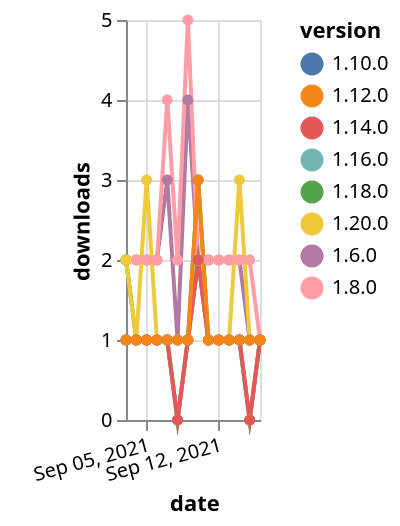 {"$schema": "https://vega.github.io/schema/vega-lite/v5.json", "description": "A simple bar chart with embedded data.", "data": {"values": [{"date": "2021-09-03", "total": 2360, "delta": 2, "version": "1.6.0"}, {"date": "2021-09-04", "total": 2362, "delta": 2, "version": "1.6.0"}, {"date": "2021-09-05", "total": 2364, "delta": 2, "version": "1.6.0"}, {"date": "2021-09-06", "total": 2366, "delta": 2, "version": "1.6.0"}, {"date": "2021-09-07", "total": 2369, "delta": 3, "version": "1.6.0"}, {"date": "2021-09-08", "total": 2370, "delta": 1, "version": "1.6.0"}, {"date": "2021-09-09", "total": 2374, "delta": 4, "version": "1.6.0"}, {"date": "2021-09-10", "total": 2376, "delta": 2, "version": "1.6.0"}, {"date": "2021-09-11", "total": 2378, "delta": 2, "version": "1.6.0"}, {"date": "2021-09-12", "total": 2380, "delta": 2, "version": "1.6.0"}, {"date": "2021-09-13", "total": 2382, "delta": 2, "version": "1.6.0"}, {"date": "2021-09-14", "total": 2384, "delta": 2, "version": "1.6.0"}, {"date": "2021-09-15", "total": 2385, "delta": 1, "version": "1.6.0"}, {"date": "2021-09-16", "total": 2386, "delta": 1, "version": "1.6.0"}, {"date": "2021-09-03", "total": 200, "delta": 2, "version": "1.18.0"}, {"date": "2021-09-04", "total": 201, "delta": 1, "version": "1.18.0"}, {"date": "2021-09-05", "total": 202, "delta": 1, "version": "1.18.0"}, {"date": "2021-09-06", "total": 203, "delta": 1, "version": "1.18.0"}, {"date": "2021-09-07", "total": 204, "delta": 1, "version": "1.18.0"}, {"date": "2021-09-08", "total": 204, "delta": 0, "version": "1.18.0"}, {"date": "2021-09-09", "total": 205, "delta": 1, "version": "1.18.0"}, {"date": "2021-09-10", "total": 208, "delta": 3, "version": "1.18.0"}, {"date": "2021-09-11", "total": 209, "delta": 1, "version": "1.18.0"}, {"date": "2021-09-12", "total": 210, "delta": 1, "version": "1.18.0"}, {"date": "2021-09-13", "total": 211, "delta": 1, "version": "1.18.0"}, {"date": "2021-09-14", "total": 212, "delta": 1, "version": "1.18.0"}, {"date": "2021-09-15", "total": 212, "delta": 0, "version": "1.18.0"}, {"date": "2021-09-16", "total": 213, "delta": 1, "version": "1.18.0"}, {"date": "2021-09-03", "total": 2583, "delta": 2, "version": "1.8.0"}, {"date": "2021-09-04", "total": 2585, "delta": 2, "version": "1.8.0"}, {"date": "2021-09-05", "total": 2587, "delta": 2, "version": "1.8.0"}, {"date": "2021-09-06", "total": 2589, "delta": 2, "version": "1.8.0"}, {"date": "2021-09-07", "total": 2593, "delta": 4, "version": "1.8.0"}, {"date": "2021-09-08", "total": 2595, "delta": 2, "version": "1.8.0"}, {"date": "2021-09-09", "total": 2600, "delta": 5, "version": "1.8.0"}, {"date": "2021-09-10", "total": 2602, "delta": 2, "version": "1.8.0"}, {"date": "2021-09-11", "total": 2604, "delta": 2, "version": "1.8.0"}, {"date": "2021-09-12", "total": 2606, "delta": 2, "version": "1.8.0"}, {"date": "2021-09-13", "total": 2608, "delta": 2, "version": "1.8.0"}, {"date": "2021-09-14", "total": 2610, "delta": 2, "version": "1.8.0"}, {"date": "2021-09-15", "total": 2612, "delta": 2, "version": "1.8.0"}, {"date": "2021-09-16", "total": 2613, "delta": 1, "version": "1.8.0"}, {"date": "2021-09-03", "total": 261, "delta": 1, "version": "1.10.0"}, {"date": "2021-09-04", "total": 262, "delta": 1, "version": "1.10.0"}, {"date": "2021-09-05", "total": 263, "delta": 1, "version": "1.10.0"}, {"date": "2021-09-06", "total": 264, "delta": 1, "version": "1.10.0"}, {"date": "2021-09-07", "total": 265, "delta": 1, "version": "1.10.0"}, {"date": "2021-09-08", "total": 266, "delta": 1, "version": "1.10.0"}, {"date": "2021-09-09", "total": 267, "delta": 1, "version": "1.10.0"}, {"date": "2021-09-10", "total": 269, "delta": 2, "version": "1.10.0"}, {"date": "2021-09-11", "total": 270, "delta": 1, "version": "1.10.0"}, {"date": "2021-09-12", "total": 271, "delta": 1, "version": "1.10.0"}, {"date": "2021-09-13", "total": 272, "delta": 1, "version": "1.10.0"}, {"date": "2021-09-14", "total": 273, "delta": 1, "version": "1.10.0"}, {"date": "2021-09-15", "total": 274, "delta": 1, "version": "1.10.0"}, {"date": "2021-09-16", "total": 275, "delta": 1, "version": "1.10.0"}, {"date": "2021-09-03", "total": 128, "delta": 2, "version": "1.20.0"}, {"date": "2021-09-04", "total": 129, "delta": 1, "version": "1.20.0"}, {"date": "2021-09-05", "total": 132, "delta": 3, "version": "1.20.0"}, {"date": "2021-09-06", "total": 133, "delta": 1, "version": "1.20.0"}, {"date": "2021-09-07", "total": 134, "delta": 1, "version": "1.20.0"}, {"date": "2021-09-08", "total": 135, "delta": 1, "version": "1.20.0"}, {"date": "2021-09-09", "total": 136, "delta": 1, "version": "1.20.0"}, {"date": "2021-09-10", "total": 138, "delta": 2, "version": "1.20.0"}, {"date": "2021-09-11", "total": 139, "delta": 1, "version": "1.20.0"}, {"date": "2021-09-12", "total": 140, "delta": 1, "version": "1.20.0"}, {"date": "2021-09-13", "total": 141, "delta": 1, "version": "1.20.0"}, {"date": "2021-09-14", "total": 144, "delta": 3, "version": "1.20.0"}, {"date": "2021-09-15", "total": 145, "delta": 1, "version": "1.20.0"}, {"date": "2021-09-16", "total": 146, "delta": 1, "version": "1.20.0"}, {"date": "2021-09-03", "total": 177, "delta": 1, "version": "1.16.0"}, {"date": "2021-09-04", "total": 178, "delta": 1, "version": "1.16.0"}, {"date": "2021-09-05", "total": 179, "delta": 1, "version": "1.16.0"}, {"date": "2021-09-06", "total": 180, "delta": 1, "version": "1.16.0"}, {"date": "2021-09-07", "total": 181, "delta": 1, "version": "1.16.0"}, {"date": "2021-09-08", "total": 181, "delta": 0, "version": "1.16.0"}, {"date": "2021-09-09", "total": 182, "delta": 1, "version": "1.16.0"}, {"date": "2021-09-10", "total": 184, "delta": 2, "version": "1.16.0"}, {"date": "2021-09-11", "total": 185, "delta": 1, "version": "1.16.0"}, {"date": "2021-09-12", "total": 186, "delta": 1, "version": "1.16.0"}, {"date": "2021-09-13", "total": 187, "delta": 1, "version": "1.16.0"}, {"date": "2021-09-14", "total": 188, "delta": 1, "version": "1.16.0"}, {"date": "2021-09-15", "total": 188, "delta": 0, "version": "1.16.0"}, {"date": "2021-09-16", "total": 189, "delta": 1, "version": "1.16.0"}, {"date": "2021-09-03", "total": 200, "delta": 1, "version": "1.14.0"}, {"date": "2021-09-04", "total": 201, "delta": 1, "version": "1.14.0"}, {"date": "2021-09-05", "total": 202, "delta": 1, "version": "1.14.0"}, {"date": "2021-09-06", "total": 203, "delta": 1, "version": "1.14.0"}, {"date": "2021-09-07", "total": 204, "delta": 1, "version": "1.14.0"}, {"date": "2021-09-08", "total": 204, "delta": 0, "version": "1.14.0"}, {"date": "2021-09-09", "total": 205, "delta": 1, "version": "1.14.0"}, {"date": "2021-09-10", "total": 207, "delta": 2, "version": "1.14.0"}, {"date": "2021-09-11", "total": 208, "delta": 1, "version": "1.14.0"}, {"date": "2021-09-12", "total": 209, "delta": 1, "version": "1.14.0"}, {"date": "2021-09-13", "total": 210, "delta": 1, "version": "1.14.0"}, {"date": "2021-09-14", "total": 211, "delta": 1, "version": "1.14.0"}, {"date": "2021-09-15", "total": 211, "delta": 0, "version": "1.14.0"}, {"date": "2021-09-16", "total": 212, "delta": 1, "version": "1.14.0"}, {"date": "2021-09-03", "total": 353, "delta": 1, "version": "1.12.0"}, {"date": "2021-09-04", "total": 354, "delta": 1, "version": "1.12.0"}, {"date": "2021-09-05", "total": 355, "delta": 1, "version": "1.12.0"}, {"date": "2021-09-06", "total": 356, "delta": 1, "version": "1.12.0"}, {"date": "2021-09-07", "total": 357, "delta": 1, "version": "1.12.0"}, {"date": "2021-09-08", "total": 358, "delta": 1, "version": "1.12.0"}, {"date": "2021-09-09", "total": 359, "delta": 1, "version": "1.12.0"}, {"date": "2021-09-10", "total": 362, "delta": 3, "version": "1.12.0"}, {"date": "2021-09-11", "total": 363, "delta": 1, "version": "1.12.0"}, {"date": "2021-09-12", "total": 364, "delta": 1, "version": "1.12.0"}, {"date": "2021-09-13", "total": 365, "delta": 1, "version": "1.12.0"}, {"date": "2021-09-14", "total": 366, "delta": 1, "version": "1.12.0"}, {"date": "2021-09-15", "total": 367, "delta": 1, "version": "1.12.0"}, {"date": "2021-09-16", "total": 368, "delta": 1, "version": "1.12.0"}]}, "width": "container", "mark": {"type": "line", "point": {"filled": true}}, "encoding": {"x": {"field": "date", "type": "temporal", "timeUnit": "yearmonthdate", "title": "date", "axis": {"labelAngle": -15}}, "y": {"field": "delta", "type": "quantitative", "title": "downloads"}, "color": {"field": "version", "type": "nominal"}, "tooltip": {"field": "delta"}}}